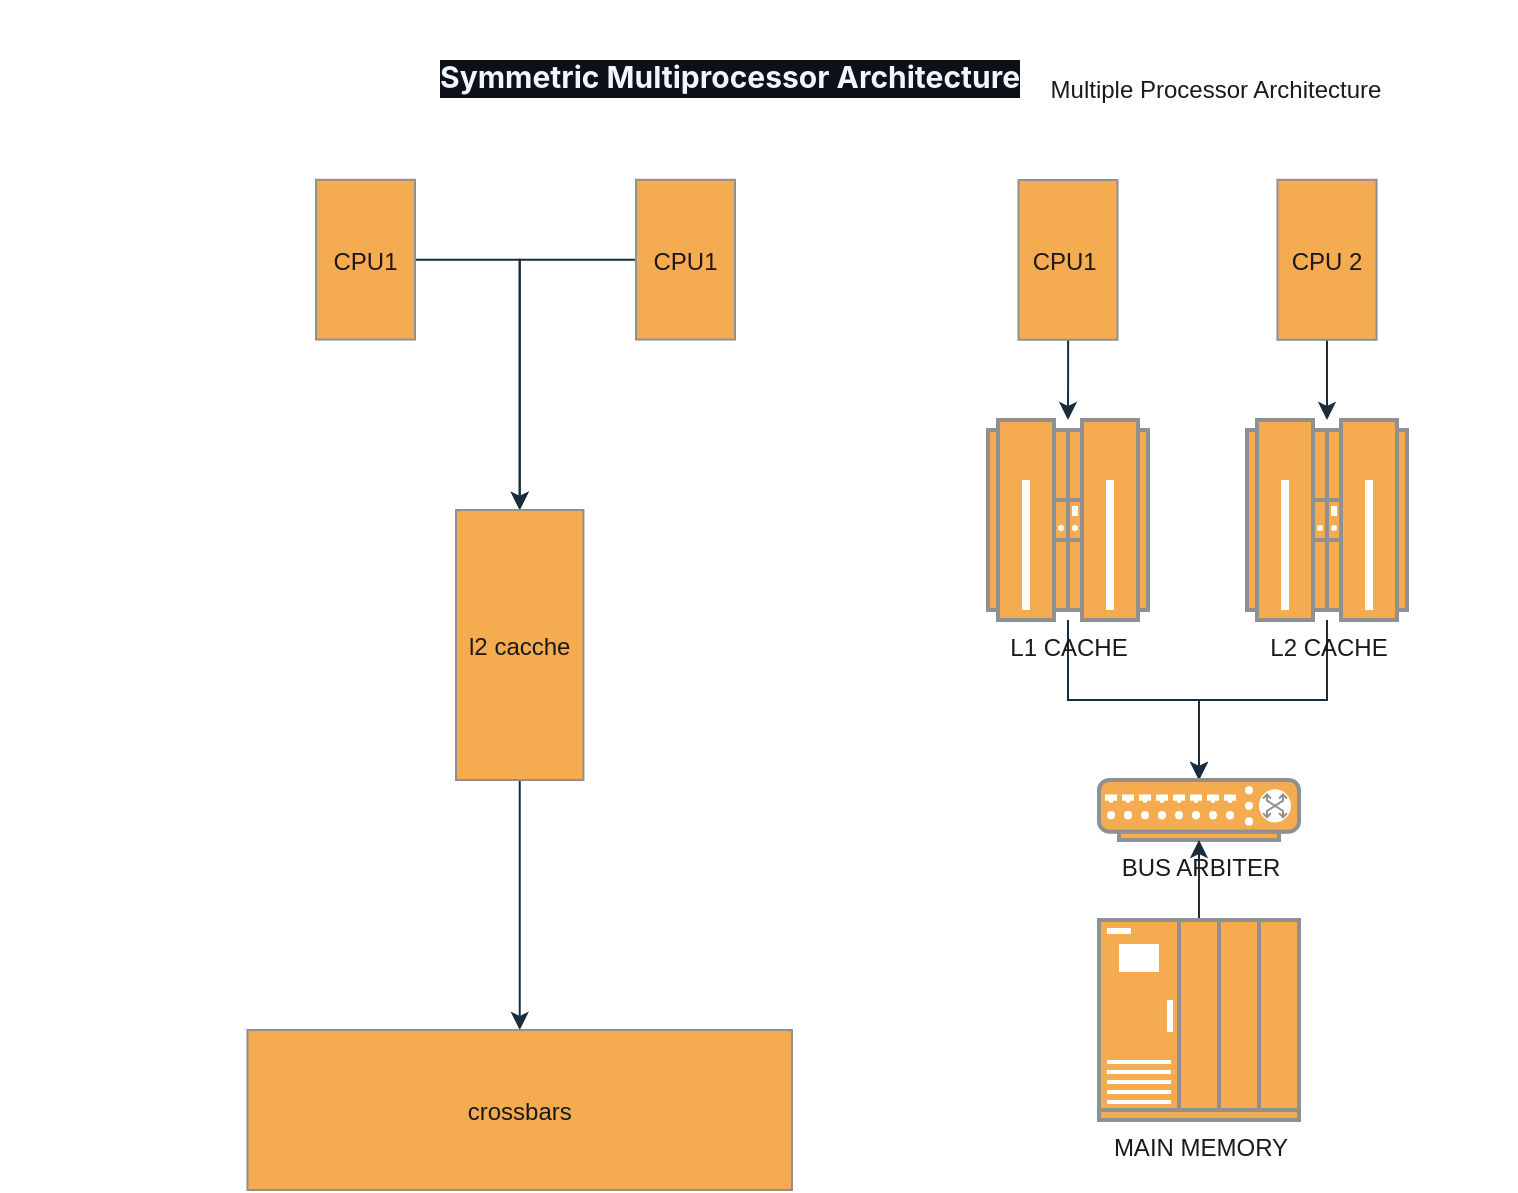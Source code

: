 <mxfile version="26.2.14" pages="2">
  <diagram id="multiple" name="Multiple Processor">
    <mxGraphModel dx="411234" dy="294137" grid="1" gridSize="10" guides="1" tooltips="1" connect="1" arrows="1" fold="1" page="1" pageScale="1" pageWidth="827" pageHeight="1169" background="#ffffff" math="0" shadow="0">
      <root>
        <mxCell id="0" />
        <mxCell id="1" parent="0" />
        <mxCell id="e3" style="edgeStyle=orthogonalEdgeStyle;rounded=0;orthogonalLoop=1;jettySize=auto;html=1;strokeWidth=2;labelBackgroundColor=none;fontColor=default;strokeColor=#182E3E;" parent="1" source="l1_1" target="arb" edge="1" />
        <mxCell id="e4" style="edgeStyle=orthogonalEdgeStyle;rounded=0;orthogonalLoop=1;jettySize=auto;html=1;strokeWidth=2;labelBackgroundColor=none;fontColor=default;strokeColor=#182E3E;" parent="1" source="l1_2" target="arb" edge="1" />
        <mxCell id="pY9dKkDfKO8j8wuuliKk-5" value="" style="edgeStyle=orthogonalEdgeStyle;rounded=0;orthogonalLoop=1;jettySize=auto;html=1;labelBackgroundColor=none;fontColor=default;strokeColor=#182E3E;" edge="1" parent="1" source="pY9dKkDfKO8j8wuuliKk-3" target="pY9dKkDfKO8j8wuuliKk-4">
          <mxGeometry relative="1" as="geometry" />
        </mxCell>
        <object label="CPU1 " CPU1="" id="pY9dKkDfKO8j8wuuliKk-3">
          <mxCell style="shape=mxgraph.networks2.icon;aspect=fixed;network2IconShadow=1;network2bgFillColor=none;network2Icon=mxgraph.networks2.ups;network2IconXOffset=-0.001;network2IconYOffset=0.0;network2IconW=0.62;network2IconH=1.001;fontFamily=Helvetica;labelBackgroundColor=none;fillColor=#F5AB50;strokeColor=#909090;fontColor=#1A1A1A;" vertex="1" parent="1">
            <mxGeometry x="501.25" y="80" width="49.5" height="79.89" as="geometry" />
          </mxCell>
        </object>
        <mxCell id="pY9dKkDfKO8j8wuuliKk-10" value="" style="edgeStyle=orthogonalEdgeStyle;rounded=0;orthogonalLoop=1;jettySize=auto;html=1;labelBackgroundColor=none;fontColor=default;strokeColor=#182E3E;" edge="1" parent="1" source="pY9dKkDfKO8j8wuuliKk-4" target="pY9dKkDfKO8j8wuuliKk-9">
          <mxGeometry relative="1" as="geometry" />
        </mxCell>
        <mxCell id="pY9dKkDfKO8j8wuuliKk-4" value="L1 CACHE" style="verticalAlign=top;verticalLabelPosition=bottom;labelPosition=center;align=center;html=1;outlineConnect=0;gradientDirection=north;strokeWidth=2;shape=mxgraph.networks.mainframe;labelBackgroundColor=none;fillColor=#F5AB50;strokeColor=#909090;fontColor=#1A1A1A;" vertex="1" parent="1">
          <mxGeometry x="486" y="200" width="80" height="100" as="geometry" />
        </mxCell>
        <mxCell id="pY9dKkDfKO8j8wuuliKk-8" value="" style="edgeStyle=orthogonalEdgeStyle;rounded=0;orthogonalLoop=1;jettySize=auto;html=1;labelBackgroundColor=none;fontColor=default;strokeColor=#182E3E;" edge="1" parent="1" source="pY9dKkDfKO8j8wuuliKk-6" target="pY9dKkDfKO8j8wuuliKk-7">
          <mxGeometry relative="1" as="geometry" />
        </mxCell>
        <mxCell id="pY9dKkDfKO8j8wuuliKk-6" value="CPU 2" style="shape=mxgraph.networks2.icon;aspect=fixed;network2IconShadow=1;network2bgFillColor=none;network2Icon=mxgraph.networks2.ups;network2IconXOffset=-0.001;network2IconYOffset=0.0;network2IconW=0.62;network2IconH=1.001;labelBackgroundColor=none;fillColor=#F5AB50;strokeColor=#909090;fontColor=#1A1A1A;" vertex="1" parent="1">
          <mxGeometry x="630.72" y="79.89" width="49.57" height="80" as="geometry" />
        </mxCell>
        <mxCell id="pY9dKkDfKO8j8wuuliKk-11" value="" style="edgeStyle=orthogonalEdgeStyle;rounded=0;orthogonalLoop=1;jettySize=auto;html=1;labelBackgroundColor=none;fontColor=default;strokeColor=#182E3E;" edge="1" parent="1" source="pY9dKkDfKO8j8wuuliKk-7" target="pY9dKkDfKO8j8wuuliKk-9">
          <mxGeometry relative="1" as="geometry" />
        </mxCell>
        <mxCell id="pY9dKkDfKO8j8wuuliKk-7" value="L2 CACHE" style="verticalAlign=top;verticalLabelPosition=bottom;labelPosition=center;align=center;html=1;outlineConnect=0;gradientDirection=north;strokeWidth=2;shape=mxgraph.networks.mainframe;labelBackgroundColor=none;fillColor=#F5AB50;strokeColor=#909090;fontColor=#1A1A1A;" vertex="1" parent="1">
          <mxGeometry x="615.5" y="200" width="80" height="100" as="geometry" />
        </mxCell>
        <mxCell id="pY9dKkDfKO8j8wuuliKk-9" value="BUS ARBITER" style="verticalAlign=top;verticalLabelPosition=bottom;labelPosition=center;align=center;html=1;outlineConnect=0;gradientDirection=north;strokeWidth=2;shape=mxgraph.networks.switch;labelBackgroundColor=none;fillColor=#F5AB50;strokeColor=#909090;fontColor=#1A1A1A;" vertex="1" parent="1">
          <mxGeometry x="541.5" y="380" width="100" height="30" as="geometry" />
        </mxCell>
        <mxCell id="pY9dKkDfKO8j8wuuliKk-13" value="" style="edgeStyle=orthogonalEdgeStyle;rounded=0;orthogonalLoop=1;jettySize=auto;html=1;labelBackgroundColor=none;fontColor=default;strokeColor=#182E3E;" edge="1" parent="1" source="pY9dKkDfKO8j8wuuliKk-12" target="pY9dKkDfKO8j8wuuliKk-9">
          <mxGeometry relative="1" as="geometry" />
        </mxCell>
        <mxCell id="pY9dKkDfKO8j8wuuliKk-12" value="MAIN MEMORY" style="verticalAlign=top;verticalLabelPosition=bottom;labelPosition=center;align=center;html=1;outlineConnect=0;gradientDirection=north;strokeWidth=2;shape=mxgraph.networks.ups_enterprise;labelBackgroundColor=none;fillColor=#F5AB50;strokeColor=#909090;fontColor=#1A1A1A;" vertex="1" parent="1">
          <mxGeometry x="541.5" y="450" width="100" height="100" as="geometry" />
        </mxCell>
        <mxCell id="pY9dKkDfKO8j8wuuliKk-14" value="Multiple Processor Architecture" style="text;strokeColor=none;align=center;fillColor=none;html=1;verticalAlign=middle;whiteSpace=wrap;rounded=0;fontColor=#1A1A1A;labelBackgroundColor=none;" vertex="1" parent="1">
          <mxGeometry x="450" y="20" width="300" height="30" as="geometry" />
        </mxCell>
        <mxCell id="pY9dKkDfKO8j8wuuliKk-18" value="" style="edgeStyle=orthogonalEdgeStyle;rounded=0;orthogonalLoop=1;jettySize=auto;html=1;strokeColor=#182E3E;fontColor=default;labelBackgroundColor=none;" edge="1" parent="1" source="pY9dKkDfKO8j8wuuliKk-15" target="pY9dKkDfKO8j8wuuliKk-17">
          <mxGeometry relative="1" as="geometry" />
        </mxCell>
        <object label="CPU1 " CPU1="" id="pY9dKkDfKO8j8wuuliKk-15">
          <mxCell style="shape=mxgraph.networks2.icon;aspect=fixed;network2IconShadow=1;network2bgFillColor=none;network2Icon=mxgraph.networks2.ups;network2IconXOffset=-0.001;network2IconYOffset=0.0;network2IconW=0.62;network2IconH=1.001;fontFamily=Helvetica;labelBackgroundColor=none;fillColor=#F5AB50;strokeColor=#909090;fontColor=#1A1A1A;" vertex="1" parent="1">
            <mxGeometry x="150" y="79.89" width="49.5" height="79.89" as="geometry" />
          </mxCell>
        </object>
        <mxCell id="pY9dKkDfKO8j8wuuliKk-19" value="" style="edgeStyle=orthogonalEdgeStyle;rounded=0;orthogonalLoop=1;jettySize=auto;html=1;strokeColor=#182E3E;fontColor=default;labelBackgroundColor=none;" edge="1" parent="1" source="pY9dKkDfKO8j8wuuliKk-16" target="pY9dKkDfKO8j8wuuliKk-17">
          <mxGeometry relative="1" as="geometry" />
        </mxCell>
        <object label="CPU1 " CPU1="" id="pY9dKkDfKO8j8wuuliKk-16">
          <mxCell style="shape=mxgraph.networks2.icon;aspect=fixed;network2IconShadow=1;network2bgFillColor=none;network2Icon=mxgraph.networks2.ups;network2IconXOffset=-0.001;network2IconYOffset=0.0;network2IconW=0.62;network2IconH=1.001;fontFamily=Helvetica;labelBackgroundColor=none;fillColor=#F5AB50;strokeColor=#909090;fontColor=#1A1A1A;" vertex="1" parent="1">
            <mxGeometry x="310" y="79.89" width="49.5" height="79.89" as="geometry" />
          </mxCell>
        </object>
        <mxCell id="pY9dKkDfKO8j8wuuliKk-21" value="" style="edgeStyle=orthogonalEdgeStyle;rounded=0;orthogonalLoop=1;jettySize=auto;html=1;strokeColor=#182E3E;fontColor=default;labelBackgroundColor=none;" edge="1" parent="1" source="pY9dKkDfKO8j8wuuliKk-17" target="pY9dKkDfKO8j8wuuliKk-20">
          <mxGeometry relative="1" as="geometry" />
        </mxCell>
        <mxCell id="pY9dKkDfKO8j8wuuliKk-17" value="l2 cacche" style="fillColorStyles=neutralFill;neutralFill=#9DA6A8;shape=mxgraph.networks2.icon;aspect=fixed;fillColor=#F5AB50;strokeColor=#909090;network2IconShadow=1;network2bgFillColor=none;network2Icon=mxgraph.networks2.mainframe;network2IconW=0.472;network2IconH=1;fontColor=#1A1A1A;labelBackgroundColor=none;" vertex="1" parent="1">
          <mxGeometry x="220" y="245" width="63.73" height="135" as="geometry" />
        </mxCell>
        <mxCell id="pY9dKkDfKO8j8wuuliKk-20" value="crossbars" style="fillColorStyles=neutralFill;neutralFill=#9DA6A8;shape=mxgraph.networks2.icon;aspect=fixed;fillColor=#F5AB50;strokeColor=#909090;network2IconShadow=1;network2bgFillColor=none;network2Icon=mxgraph.networks2.hub;network2IconXOffset=0.0;network2IconYOffset=0.013;network2IconW=1;network2IconH=0.294;fontColor=#1A1A1A;labelBackgroundColor=none;" vertex="1" parent="1">
          <mxGeometry x="115.72" y="505" width="272.29" height="80" as="geometry" />
        </mxCell>
        <mxCell id="pY9dKkDfKO8j8wuuliKk-22" value="&lt;h3 style=&quot;box-sizing: border-box; margin-top: 24px; margin-bottom: 16px; font-size: 1.25em; line-height: 1.25; color: rgb(240, 246, 252); font-family: -apple-system, BlinkMacSystemFont, &amp;quot;Segoe UI&amp;quot;, &amp;quot;Noto Sans&amp;quot;, Helvetica, Arial, sans-serif, &amp;quot;Apple Color Emoji&amp;quot;, &amp;quot;Segoe UI Emoji&amp;quot;; text-wrap-mode: wrap; background-color: rgb(13, 17, 23);&quot; dir=&quot;auto&quot; class=&quot;heading-element&quot; tabindex=&quot;-1&quot;&gt;&lt;span style=&quot;box-sizing: border-box;&quot;&gt;Symmetric Multiprocessor Architecture&lt;/span&gt;&lt;/h3&gt;" style="text;html=1;align=left;verticalAlign=middle;resizable=0;points=[];autosize=1;strokeColor=none;fillColor=none;fontColor=#1A1A1A;" vertex="1" parent="1">
          <mxGeometry x="210" y="-10" width="300" height="70" as="geometry" />
        </mxCell>
      </root>
    </mxGraphModel>
  </diagram>
  <diagram id="symmetric" name="Symmetric Multiprocessor">
    <mxGraphModel dx="1000" dy="600" grid="1" gridSize="10" guides="1" tooltips="1" connect="1" arrows="1" fold="1" page="1" pageScale="1" pageWidth="827" pageHeight="1169" background="#ffffff">
      <root>
        <mxCell id="0" />
        <mxCell id="1" parent="0" />
        <!-- CPUs with private L1 -->
        <mxCell id="cp1" value="CPU 1" style="rounded=1;whiteSpace=wrap;html=1;fillColor=#dae8fc;strokeColor=#6c8ebf;" vertex="1" parent="1">
          <mxGeometry x="100" y="60" width="100" height="50" as="geometry" />
        </mxCell>
        <mxCell id="c1l1" value="L1 Cache" style="ellipse;whiteSpace=wrap;html=1;fillColor=#fff2cc;strokeColor=#d6b656;" vertex="1" parent="1">
          <mxGeometry x="115" y="120" width="70" height="30" as="geometry" />
        </mxCell>
        <mxCell id="cp2" value="CPU 2" style="rounded=1;whiteSpace=wrap;html=1;fillColor=#dae8fc;strokeColor=#6c8ebf;" vertex="1" parent="1">
          <mxGeometry x="260" y="60" width="100" height="50" as="geometry" />
        </mxCell>
        <mxCell id="c2l1" value="L1 Cache" style="ellipse;whiteSpace=wrap;html=1;fillColor=#fff2cc;strokeColor=#d6b656;" vertex="1" parent="1">
          <mxGeometry x="275" y="120" width="70" height="30" as="geometry" />
        </mxCell>
        <!-- Shared L2 Cache -->
        <mxCell id="l2" value="Shared L2 Cache" style="rectangle;whiteSpace=wrap;html=1;fillColor=#f8cecc;strokeColor=#b85450;" vertex="1" parent="1">
          <mxGeometry x="180" y="180" width="120" height="50" as="geometry" />
        </mxCell>
        <!-- Crossbar Switch -->
        <mxCell id="xb" value="Crossbar" style="rectangle;whiteSpace=wrap;html=1;fillColor=#d5e8d4;strokeColor=#82b366;fontSize=10;" vertex="1" parent="1">
          <mxGeometry x="180" y="250" width="120" height="40" as="geometry" />
        </mxCell>
        <!-- Main Memory -->
        <mxCell id="mm" value="Main Memory" style="rectangle;whiteSpace=wrap;html=1;fillColor=#f5f5f5;strokeColor=#999999;" vertex="1" parent="1">
          <mxGeometry x="180" y="310" width="120" height="60" as="geometry" />
        </mxCell>
        <!-- Connections -->
        <mxCell id="e1s" style="edgeStyle=orthogonalEdgeStyle;html=1;strokeWidth=2;" edge="1" parent="1" source="cp1" target="c1l1" />
        <mxCell id="e2s" style="edgeStyle=orthogonalEdgeStyle;html=1;strokeWidth=2;" edge="1" parent="1" source="cp2" target="c2l1" />
        <mxCell id="e3s" style="edgeStyle=orthogonalEdgeStyle;html=1;strokeWidth=2;" edge="1" parent="1" source="c1l1" target="l2" />
        <mxCell id="e4s" style="edgeStyle=orthogonalEdgeStyle;html=1;strokeWidth=2;" edge="1" parent="1" source="c2l1" target="l2" />
        <mxCell id="e5s" style="edgeStyle=orthogonalEdgeStyle;html=1;strokeWidth=2;" edge="1" parent="1" source="l2" target="xb" />
        <mxCell id="e6s" style="edgeStyle=orthogonalEdgeStyle;html=1;strokeWidth=2;" edge="1" parent="1" source="xb" target="mm" />
      </root>
    </mxGraphModel>
  </diagram>
</mxfile>
